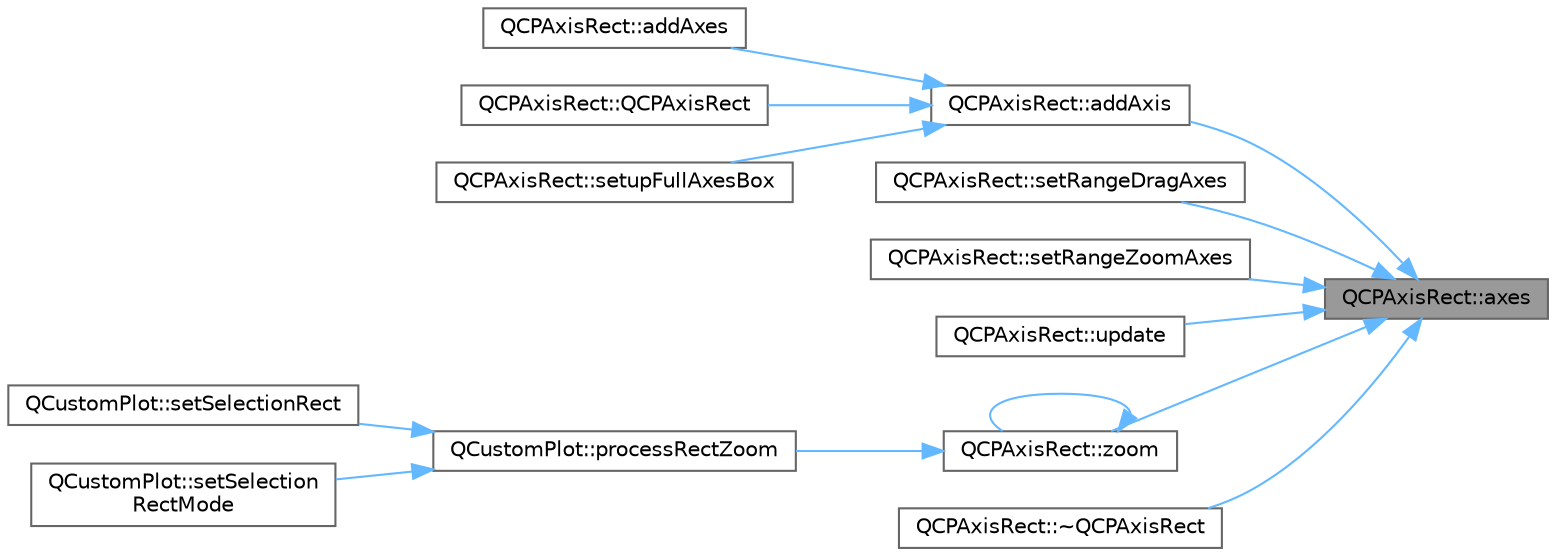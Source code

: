 digraph "QCPAxisRect::axes"
{
 // LATEX_PDF_SIZE
  bgcolor="transparent";
  edge [fontname=Helvetica,fontsize=10,labelfontname=Helvetica,labelfontsize=10];
  node [fontname=Helvetica,fontsize=10,shape=box,height=0.2,width=0.4];
  rankdir="RL";
  Node1 [label="QCPAxisRect::axes",height=0.2,width=0.4,color="gray40", fillcolor="grey60", style="filled", fontcolor="black",tooltip=" "];
  Node1 -> Node2 [dir="back",color="steelblue1",style="solid"];
  Node2 [label="QCPAxisRect::addAxis",height=0.2,width=0.4,color="grey40", fillcolor="white", style="filled",URL="$class_q_c_p_axis_rect.html#a2dc336092ccc57d44a46194c8a23e4f4",tooltip=" "];
  Node2 -> Node3 [dir="back",color="steelblue1",style="solid"];
  Node3 [label="QCPAxisRect::addAxes",height=0.2,width=0.4,color="grey40", fillcolor="white", style="filled",URL="$class_q_c_p_axis_rect.html#a792e1f3d9cb1591fca135bb0de9b81fc",tooltip=" "];
  Node2 -> Node4 [dir="back",color="steelblue1",style="solid"];
  Node4 [label="QCPAxisRect::QCPAxisRect",height=0.2,width=0.4,color="grey40", fillcolor="white", style="filled",URL="$class_q_c_p_axis_rect.html#a60b31dece805462c1b82eea2e69ba042",tooltip=" "];
  Node2 -> Node5 [dir="back",color="steelblue1",style="solid"];
  Node5 [label="QCPAxisRect::setupFullAxesBox",height=0.2,width=0.4,color="grey40", fillcolor="white", style="filled",URL="$class_q_c_p_axis_rect.html#a5fa906175447b14206954f77fc7f1ef4",tooltip=" "];
  Node1 -> Node6 [dir="back",color="steelblue1",style="solid"];
  Node6 [label="QCPAxisRect::setRangeDragAxes",height=0.2,width=0.4,color="grey40", fillcolor="white", style="filled",URL="$class_q_c_p_axis_rect.html#af0fbc510147a2a54b9c8cd296e6df8ac",tooltip=" "];
  Node1 -> Node7 [dir="back",color="steelblue1",style="solid"];
  Node7 [label="QCPAxisRect::setRangeZoomAxes",height=0.2,width=0.4,color="grey40", fillcolor="white", style="filled",URL="$class_q_c_p_axis_rect.html#a89c1ab7ee6d2a14b56c57c9a796ba623",tooltip=" "];
  Node1 -> Node8 [dir="back",color="steelblue1",style="solid"];
  Node8 [label="QCPAxisRect::update",height=0.2,width=0.4,color="grey40", fillcolor="white", style="filled",URL="$class_q_c_p_axis_rect.html#add049d464b9ef2ccdc638adc4ccb4aca",tooltip=" "];
  Node1 -> Node9 [dir="back",color="steelblue1",style="solid"];
  Node9 [label="QCPAxisRect::zoom",height=0.2,width=0.4,color="grey40", fillcolor="white", style="filled",URL="$class_q_c_p_axis_rect.html#a5fc8460564e81dcc2a9343dc8bc1fe67",tooltip=" "];
  Node9 -> Node10 [dir="back",color="steelblue1",style="solid"];
  Node10 [label="QCustomPlot::processRectZoom",height=0.2,width=0.4,color="grey40", fillcolor="white", style="filled",URL="$class_q_custom_plot.html#a5508a207dcc279f316142f96d984bba3",tooltip=" "];
  Node10 -> Node11 [dir="back",color="steelblue1",style="solid"];
  Node11 [label="QCustomPlot::setSelectionRect",height=0.2,width=0.4,color="grey40", fillcolor="white", style="filled",URL="$class_q_custom_plot.html#a0c09f96df15faa4799ad7051bb16cf33",tooltip=" "];
  Node10 -> Node12 [dir="back",color="steelblue1",style="solid"];
  Node12 [label="QCustomPlot::setSelection\lRectMode",height=0.2,width=0.4,color="grey40", fillcolor="white", style="filled",URL="$class_q_custom_plot.html#a810ef958ebe84db661c7288b526c0deb",tooltip=" "];
  Node9 -> Node9 [dir="back",color="steelblue1",style="solid"];
  Node1 -> Node13 [dir="back",color="steelblue1",style="solid"];
  Node13 [label="QCPAxisRect::~QCPAxisRect",height=0.2,width=0.4,color="grey40", fillcolor="white", style="filled",URL="$class_q_c_p_axis_rect.html#a463c44b1856ddbf82eb3f7b582839cd0",tooltip=" "];
}
